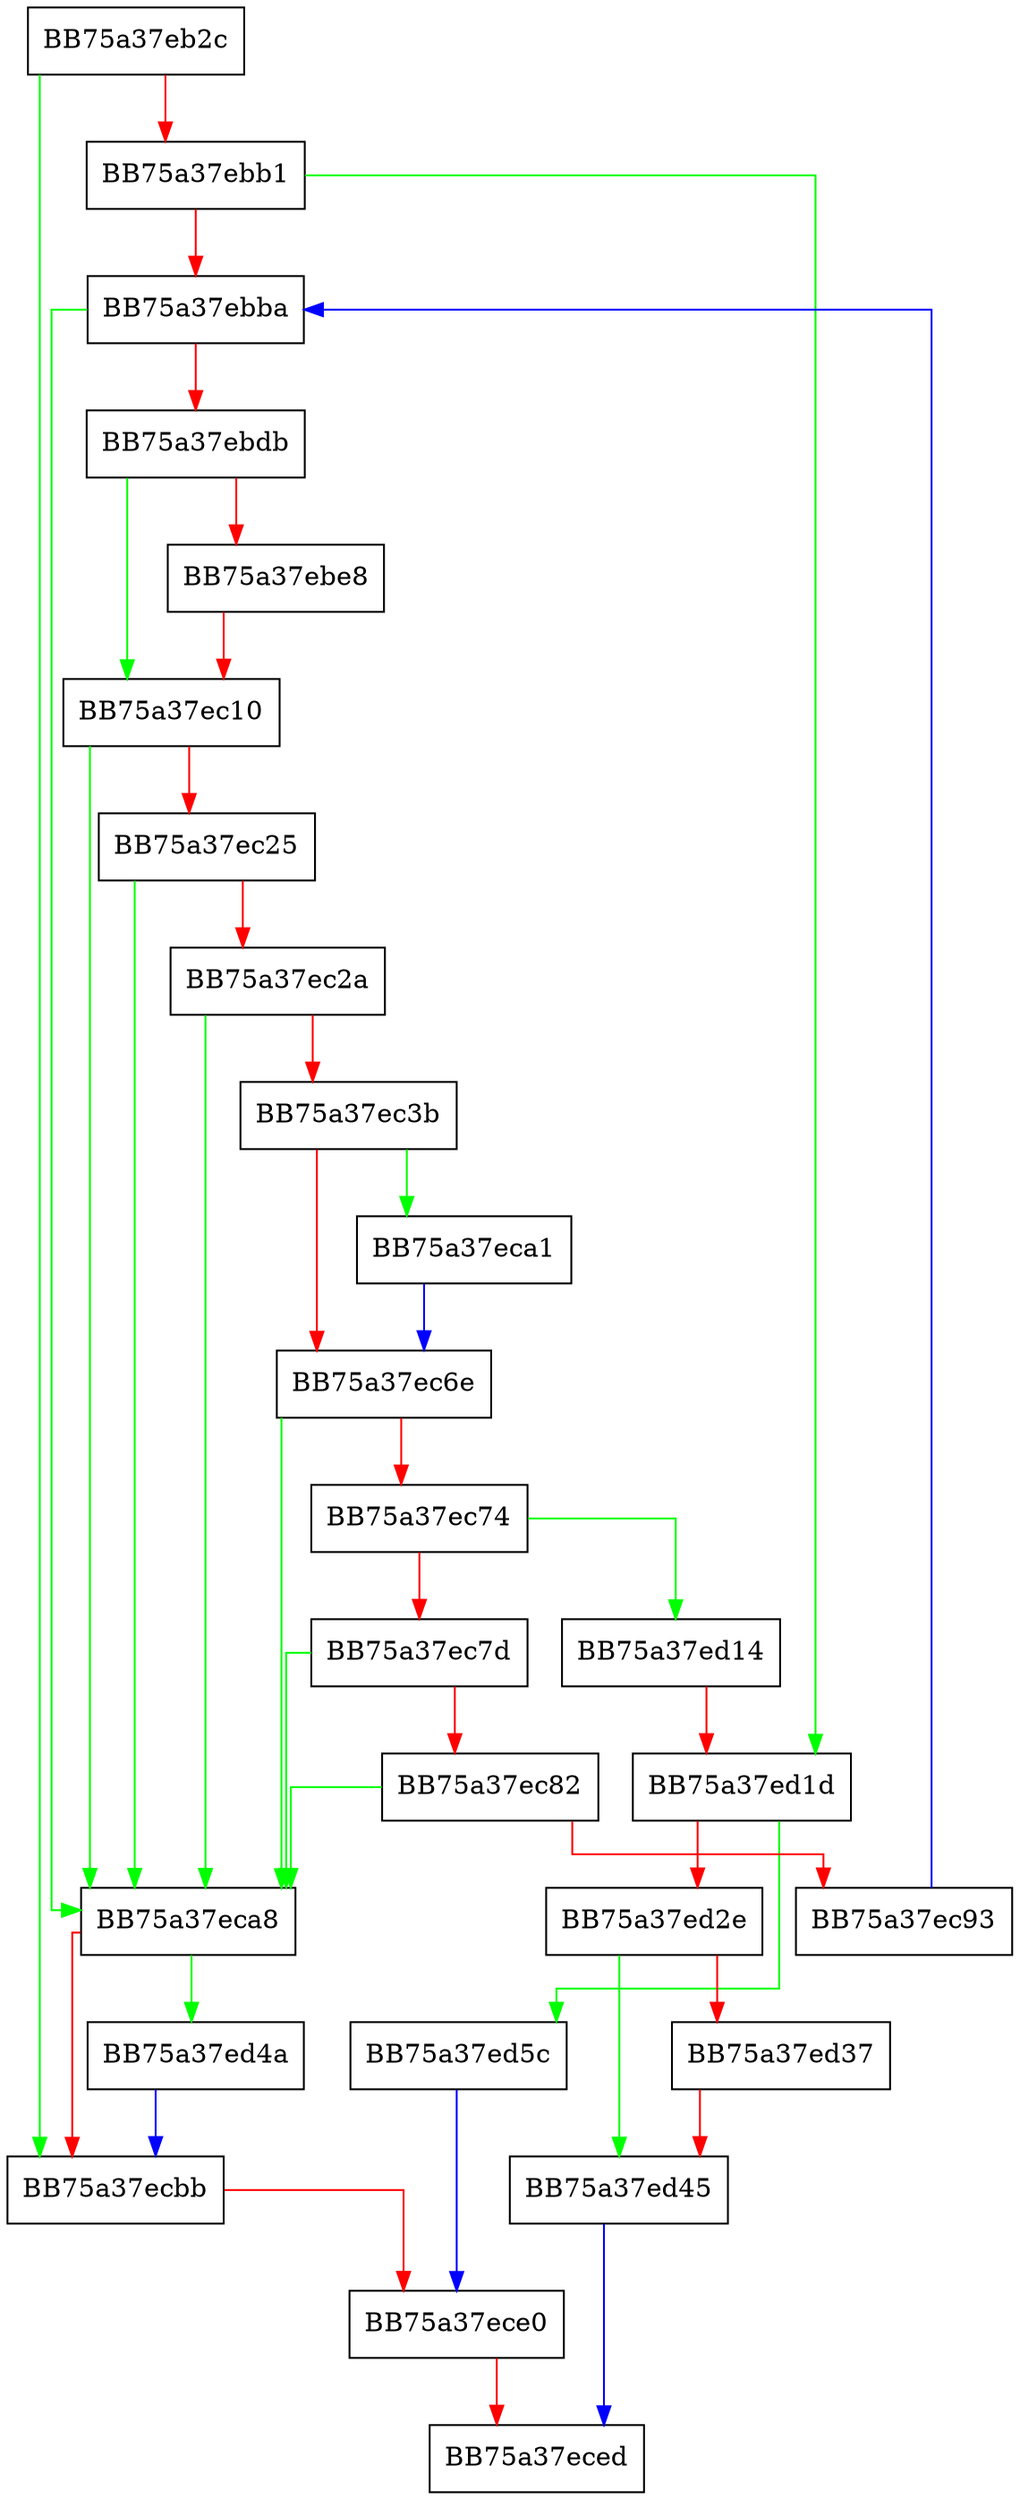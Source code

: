 digraph _ParseObject {
  node [shape="box"];
  graph [splines=ortho];
  BB75a37eb2c -> BB75a37ecbb [color="green"];
  BB75a37eb2c -> BB75a37ebb1 [color="red"];
  BB75a37ebb1 -> BB75a37ed1d [color="green"];
  BB75a37ebb1 -> BB75a37ebba [color="red"];
  BB75a37ebba -> BB75a37eca8 [color="green"];
  BB75a37ebba -> BB75a37ebdb [color="red"];
  BB75a37ebdb -> BB75a37ec10 [color="green"];
  BB75a37ebdb -> BB75a37ebe8 [color="red"];
  BB75a37ebe8 -> BB75a37ec10 [color="red"];
  BB75a37ec10 -> BB75a37eca8 [color="green"];
  BB75a37ec10 -> BB75a37ec25 [color="red"];
  BB75a37ec25 -> BB75a37eca8 [color="green"];
  BB75a37ec25 -> BB75a37ec2a [color="red"];
  BB75a37ec2a -> BB75a37eca8 [color="green"];
  BB75a37ec2a -> BB75a37ec3b [color="red"];
  BB75a37ec3b -> BB75a37eca1 [color="green"];
  BB75a37ec3b -> BB75a37ec6e [color="red"];
  BB75a37ec6e -> BB75a37eca8 [color="green"];
  BB75a37ec6e -> BB75a37ec74 [color="red"];
  BB75a37ec74 -> BB75a37ed14 [color="green"];
  BB75a37ec74 -> BB75a37ec7d [color="red"];
  BB75a37ec7d -> BB75a37eca8 [color="green"];
  BB75a37ec7d -> BB75a37ec82 [color="red"];
  BB75a37ec82 -> BB75a37eca8 [color="green"];
  BB75a37ec82 -> BB75a37ec93 [color="red"];
  BB75a37ec93 -> BB75a37ebba [color="blue"];
  BB75a37eca1 -> BB75a37ec6e [color="blue"];
  BB75a37eca8 -> BB75a37ed4a [color="green"];
  BB75a37eca8 -> BB75a37ecbb [color="red"];
  BB75a37ecbb -> BB75a37ece0 [color="red"];
  BB75a37ece0 -> BB75a37eced [color="red"];
  BB75a37ed14 -> BB75a37ed1d [color="red"];
  BB75a37ed1d -> BB75a37ed5c [color="green"];
  BB75a37ed1d -> BB75a37ed2e [color="red"];
  BB75a37ed2e -> BB75a37ed45 [color="green"];
  BB75a37ed2e -> BB75a37ed37 [color="red"];
  BB75a37ed37 -> BB75a37ed45 [color="red"];
  BB75a37ed45 -> BB75a37eced [color="blue"];
  BB75a37ed4a -> BB75a37ecbb [color="blue"];
  BB75a37ed5c -> BB75a37ece0 [color="blue"];
}